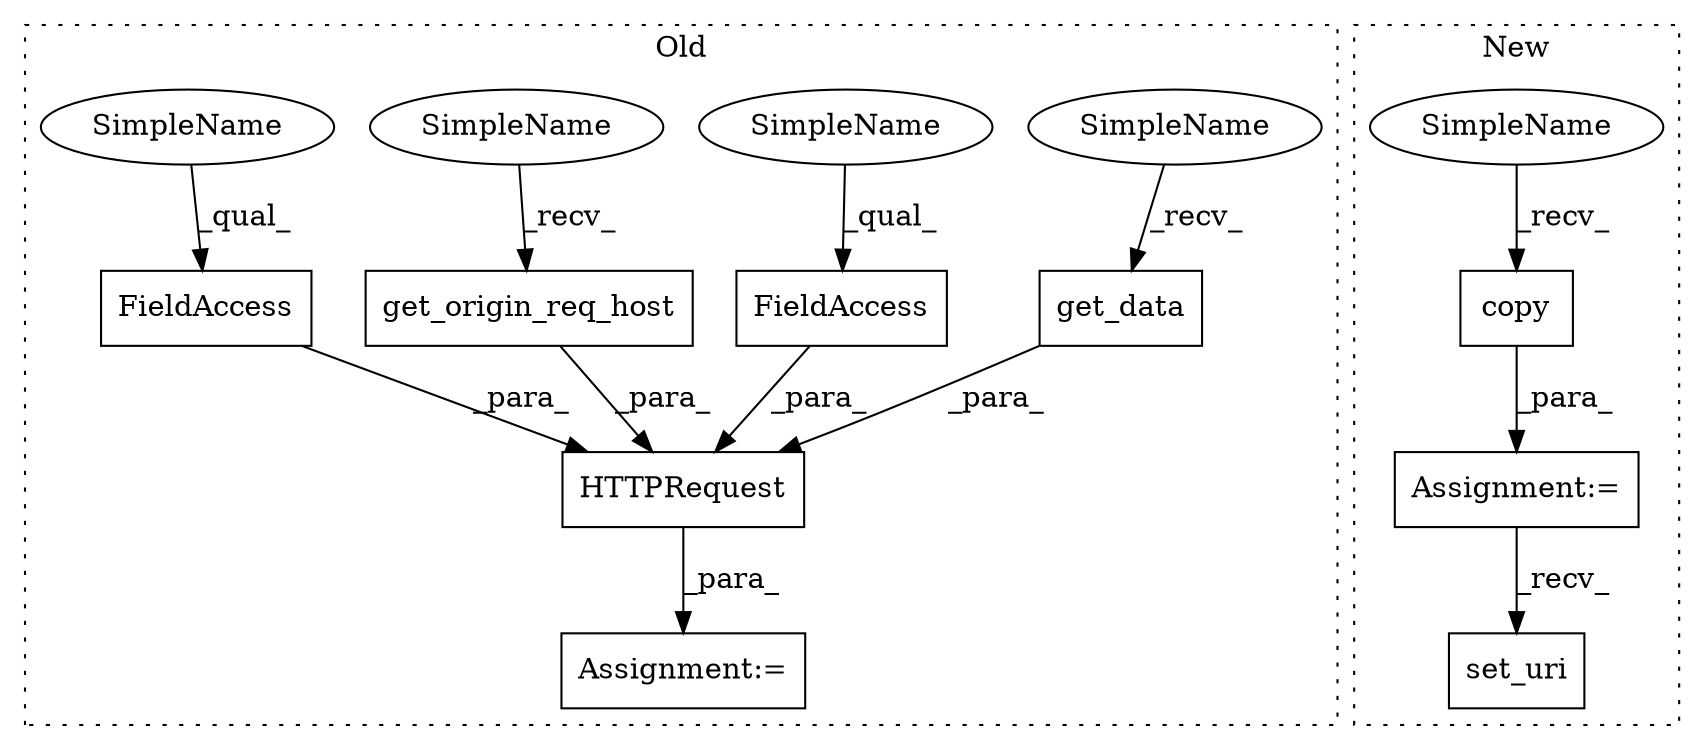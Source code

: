 digraph G {
subgraph cluster0 {
1 [label="get_data" a="32" s="566" l="10" shape="box"];
4 [label="HTTPRequest" a="32" s="538,643" l="12,1" shape="box"];
5 [label="FieldAccess" a="22" s="577" l="15" shape="box"];
6 [label="get_origin_req_host" a="32" s="601" l="21" shape="box"];
7 [label="FieldAccess" a="22" s="623" l="20" shape="box"];
9 [label="Assignment:=" a="7" s="537" l="1" shape="box"];
10 [label="SimpleName" a="42" s="558" l="7" shape="ellipse"];
11 [label="SimpleName" a="42" s="623" l="7" shape="ellipse"];
12 [label="SimpleName" a="42" s="593" l="7" shape="ellipse"];
13 [label="SimpleName" a="42" s="577" l="7" shape="ellipse"];
label = "Old";
style="dotted";
}
subgraph cluster1 {
2 [label="copy" a="32" s="456" l="6" shape="box"];
3 [label="Assignment:=" a="7" s="447" l="1" shape="box"];
8 [label="set_uri" a="32" s="476,491" l="8,1" shape="box"];
14 [label="SimpleName" a="42" s="448" l="7" shape="ellipse"];
label = "New";
style="dotted";
}
1 -> 4 [label="_para_"];
2 -> 3 [label="_para_"];
3 -> 8 [label="_recv_"];
4 -> 9 [label="_para_"];
5 -> 4 [label="_para_"];
6 -> 4 [label="_para_"];
7 -> 4 [label="_para_"];
10 -> 1 [label="_recv_"];
11 -> 7 [label="_qual_"];
12 -> 6 [label="_recv_"];
13 -> 5 [label="_qual_"];
14 -> 2 [label="_recv_"];
}